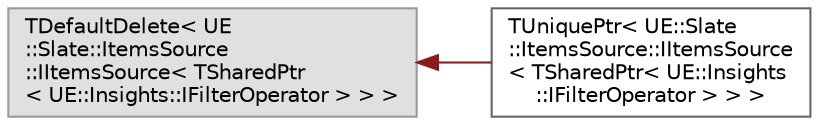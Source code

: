 digraph "Graphical Class Hierarchy"
{
 // INTERACTIVE_SVG=YES
 // LATEX_PDF_SIZE
  bgcolor="transparent";
  edge [fontname=Helvetica,fontsize=10,labelfontname=Helvetica,labelfontsize=10];
  node [fontname=Helvetica,fontsize=10,shape=box,height=0.2,width=0.4];
  rankdir="LR";
  Node0 [id="Node000000",label="TDefaultDelete\< UE\l::Slate::ItemsSource\l::IItemsSource\< TSharedPtr\l\< UE::Insights::IFilterOperator \> \> \>",height=0.2,width=0.4,color="grey60", fillcolor="#E0E0E0", style="filled",tooltip=" "];
  Node0 -> Node1 [id="edge6323_Node000000_Node000001",dir="back",color="firebrick4",style="solid",tooltip=" "];
  Node1 [id="Node000001",label="TUniquePtr\< UE::Slate\l::ItemsSource::IItemsSource\l\< TSharedPtr\< UE::Insights\l::IFilterOperator \> \> \>",height=0.2,width=0.4,color="grey40", fillcolor="white", style="filled",URL="$d9/df6/classTUniquePtr.html",tooltip=" "];
}
